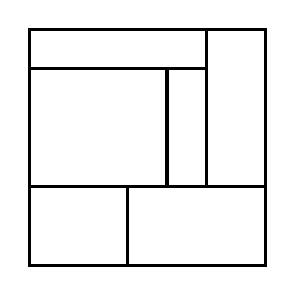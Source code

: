 \begin{tikzpicture}[very thick, scale=.5]
    \draw (0,5) rectangle (9/2,6);
    \draw (0,2) rectangle (7/2,5);
    \draw (7/2,2) rectangle (9/2,5);
    \draw (9/2,2) rectangle (6,6);
    \draw (0,0) rectangle (5/2,2);
    \draw (5/2,0) rectangle (6,2);
\end{tikzpicture}
